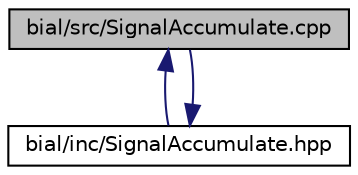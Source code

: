 digraph "bial/src/SignalAccumulate.cpp"
{
  edge [fontname="Helvetica",fontsize="10",labelfontname="Helvetica",labelfontsize="10"];
  node [fontname="Helvetica",fontsize="10",shape=record];
  Node1 [label="bial/src/SignalAccumulate.cpp",height=0.2,width=0.4,color="black", fillcolor="grey75", style="filled", fontcolor="black"];
  Node1 -> Node2 [dir="back",color="midnightblue",fontsize="10",style="solid",fontname="Helvetica"];
  Node2 [label="bial/inc/SignalAccumulate.hpp",height=0.2,width=0.4,color="black", fillcolor="white", style="filled",URL="$_signal_accumulate_8hpp.html"];
  Node2 -> Node1 [dir="back",color="midnightblue",fontsize="10",style="solid",fontname="Helvetica"];
}
